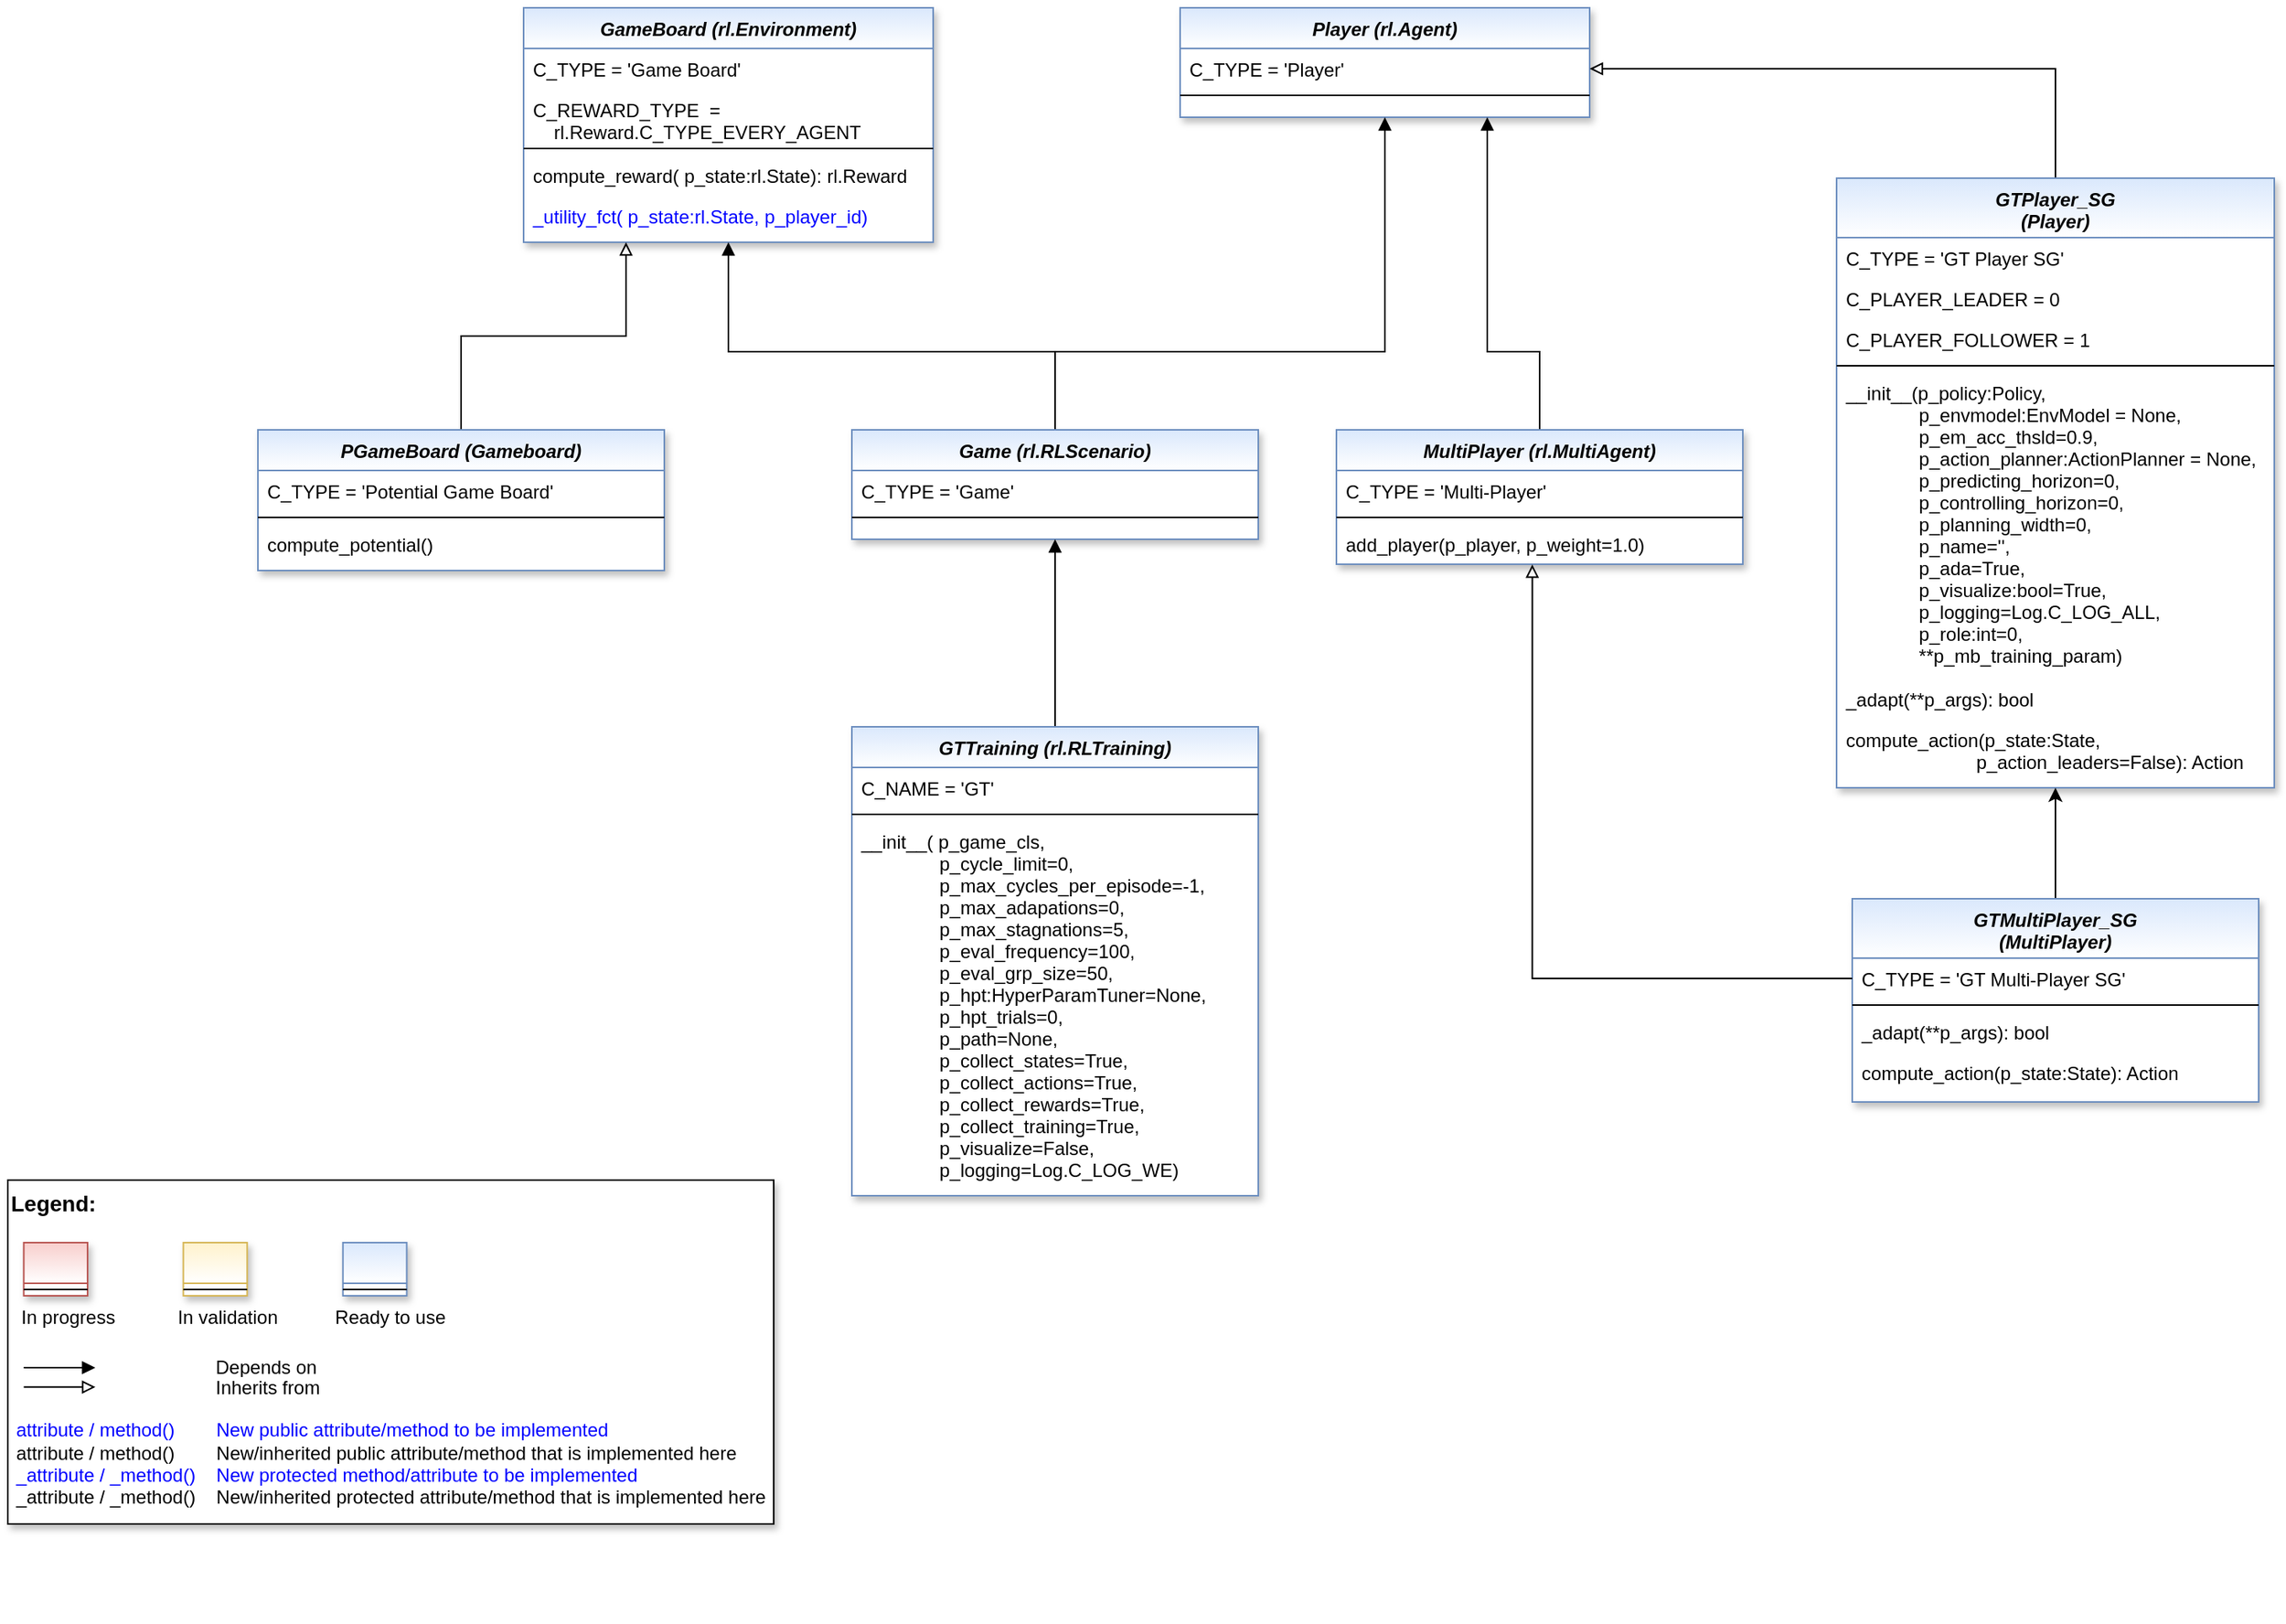 <mxfile version="21.6.5" type="device">
  <diagram id="C5RBs43oDa-KdzZeNtuy" name="Page-1">
    <mxGraphModel dx="1434" dy="956" grid="1" gridSize="10" guides="1" tooltips="1" connect="1" arrows="1" fold="1" page="1" pageScale="1" pageWidth="2336" pageHeight="1654" math="0" shadow="0">
      <root>
        <mxCell id="WIyWlLk6GJQsqaUBKTNV-0" />
        <mxCell id="WIyWlLk6GJQsqaUBKTNV-1" parent="WIyWlLk6GJQsqaUBKTNV-0" />
        <mxCell id="YwcJyiYA8xpYUULvoIaP-0" value="" style="group" parent="WIyWlLk6GJQsqaUBKTNV-1" vertex="1" connectable="0">
          <mxGeometry x="610" y="950" width="490" height="220" as="geometry" />
        </mxCell>
        <mxCell id="YwcJyiYA8xpYUULvoIaP-1" value="&lt;font color=&quot;#000000&quot; size=&quot;1&quot;&gt;&lt;b style=&quot;font-size: 14px&quot;&gt;Legend:&lt;br&gt;&lt;/b&gt;&lt;/font&gt;&lt;br&gt;&lt;br&gt;&lt;br&gt;&lt;font color=&quot;#0000ff&quot; style=&quot;font-size: 6px&quot;&gt;&lt;br&gt;&lt;/font&gt;&lt;span style=&quot;color: rgb(0 , 0 , 0)&quot;&gt;&lt;font style=&quot;font-size: 4px&quot;&gt;&amp;nbsp; &amp;nbsp;&lt;/font&gt;&amp;nbsp;In progress&amp;nbsp; &amp;nbsp; &amp;nbsp; &amp;nbsp; &amp;nbsp; &amp;nbsp; In validation&amp;nbsp; &amp;nbsp; &amp;nbsp; &amp;nbsp; &amp;nbsp; &amp;nbsp;Ready to use&lt;/span&gt;&lt;font color=&quot;#000000&quot;&gt;&amp;nbsp;&lt;br&gt;&lt;/font&gt;&lt;font color=&quot;#0000ff&quot;&gt;&lt;br&gt;&lt;br&gt;&lt;br&gt;&lt;br&gt;&amp;nbsp;attribute / method()&amp;nbsp; &amp;nbsp; &amp;nbsp; &amp;nbsp; New public attribute/method to be implemented&lt;/font&gt;&lt;br&gt;&lt;font color=&quot;#000000&quot;&gt;&amp;nbsp;&lt;/font&gt;&lt;font color=&quot;#000000&quot;&gt;attribute / method()&lt;span&gt; &lt;/span&gt;&amp;nbsp; &amp;nbsp; &amp;nbsp; &amp;nbsp;New/inherited public attribute/method that is implemented here&lt;br&gt;&lt;/font&gt;&lt;font color=&quot;#0000ff&quot;&gt;&amp;nbsp;_attribute /&amp;nbsp;&lt;/font&gt;&lt;font color=&quot;#0000ff&quot;&gt;_method()&amp;nbsp; &amp;nbsp; New protected method/attribute to be implemented&lt;/font&gt;&lt;br&gt;&lt;font color=&quot;#000000&quot;&gt;&amp;nbsp;_attribute / _method()&amp;nbsp; &amp;nbsp; New/inherited protected attribute/method that is implemented here&lt;br&gt;&lt;/font&gt;&lt;font color=&quot;#000000&quot;&gt;&lt;br&gt;&lt;br&gt;&lt;br&gt;&lt;br&gt;&lt;br&gt;&lt;/font&gt;" style="text;html=1;align=left;verticalAlign=top;whiteSpace=wrap;rounded=0;fontColor=#006600;strokeColor=#000000;shadow=1;fillColor=#ffffff;" parent="YwcJyiYA8xpYUULvoIaP-0" vertex="1">
          <mxGeometry width="490.0" height="220" as="geometry" />
        </mxCell>
        <mxCell id="YwcJyiYA8xpYUULvoIaP-2" value="Depends on" style="endArrow=block;html=1;labelPosition=right;verticalLabelPosition=middle;align=left;verticalAlign=middle;endFill=1;fontSize=12;" parent="YwcJyiYA8xpYUULvoIaP-0" edge="1">
          <mxGeometry x="-1623.125" y="-2180" width="51.042" height="50" as="geometry">
            <mxPoint x="10.208" y="120.003" as="sourcePoint" />
            <mxPoint x="55.991" y="120.003" as="targetPoint" />
            <mxPoint x="98" as="offset" />
            <Array as="points">
              <mxPoint x="30.625" y="120" />
            </Array>
          </mxGeometry>
        </mxCell>
        <mxCell id="YwcJyiYA8xpYUULvoIaP-3" value="Inherits from" style="endArrow=block;html=1;labelPosition=right;verticalLabelPosition=middle;align=left;verticalAlign=middle;endFill=0;fontSize=12;" parent="YwcJyiYA8xpYUULvoIaP-0" edge="1">
          <mxGeometry x="-1623.125" y="-2180" width="51.042" height="50" as="geometry">
            <mxPoint x="10.208" y="132.385" as="sourcePoint" />
            <mxPoint x="55.991" y="132.385" as="targetPoint" />
            <mxPoint x="98" y="1" as="offset" />
          </mxGeometry>
        </mxCell>
        <mxCell id="YwcJyiYA8xpYUULvoIaP-4" value="" style="swimlane;fontStyle=3;align=center;verticalAlign=top;childLayout=stackLayout;horizontal=1;startSize=26;horizontalStack=0;resizeParent=1;resizeLast=0;collapsible=1;marginBottom=0;rounded=0;shadow=1;strokeWidth=1;fillColor=#f8cecc;strokeColor=#b85450;gradientColor=#ffffff;swimlaneFillColor=#ffffff;" parent="YwcJyiYA8xpYUULvoIaP-0" vertex="1">
          <mxGeometry x="10.208" y="40" width="40.833" height="34" as="geometry">
            <mxRectangle x="230" y="140" width="160" height="26" as="alternateBounds" />
          </mxGeometry>
        </mxCell>
        <mxCell id="YwcJyiYA8xpYUULvoIaP-5" value="" style="line;html=1;strokeWidth=1;align=left;verticalAlign=middle;spacingTop=-1;spacingLeft=3;spacingRight=3;rotatable=0;labelPosition=right;points=[];portConstraint=eastwest;" parent="YwcJyiYA8xpYUULvoIaP-4" vertex="1">
          <mxGeometry y="26" width="40.833" height="8" as="geometry" />
        </mxCell>
        <mxCell id="YwcJyiYA8xpYUULvoIaP-6" value="" style="swimlane;fontStyle=3;align=center;verticalAlign=top;childLayout=stackLayout;horizontal=1;startSize=26;horizontalStack=0;resizeParent=1;resizeLast=0;collapsible=1;marginBottom=0;rounded=0;shadow=1;strokeWidth=1;fillColor=#fff2cc;strokeColor=#d6b656;gradientColor=#ffffff;swimlaneFillColor=#ffffff;" parent="YwcJyiYA8xpYUULvoIaP-0" vertex="1">
          <mxGeometry x="112.292" y="40" width="40.833" height="34" as="geometry">
            <mxRectangle x="230" y="140" width="160" height="26" as="alternateBounds" />
          </mxGeometry>
        </mxCell>
        <mxCell id="YwcJyiYA8xpYUULvoIaP-7" value="" style="line;html=1;strokeWidth=1;align=left;verticalAlign=middle;spacingTop=-1;spacingLeft=3;spacingRight=3;rotatable=0;labelPosition=right;points=[];portConstraint=eastwest;" parent="YwcJyiYA8xpYUULvoIaP-6" vertex="1">
          <mxGeometry y="26" width="40.833" height="8" as="geometry" />
        </mxCell>
        <mxCell id="YwcJyiYA8xpYUULvoIaP-8" value="" style="swimlane;fontStyle=3;align=center;verticalAlign=top;childLayout=stackLayout;horizontal=1;startSize=26;horizontalStack=0;resizeParent=1;resizeLast=0;collapsible=1;marginBottom=0;rounded=0;shadow=1;strokeWidth=1;fillColor=#dae8fc;strokeColor=#6c8ebf;gradientColor=#ffffff;swimlaneFillColor=#ffffff;" parent="YwcJyiYA8xpYUULvoIaP-0" vertex="1">
          <mxGeometry x="214.375" y="40" width="40.833" height="34" as="geometry">
            <mxRectangle x="230" y="140" width="160" height="26" as="alternateBounds" />
          </mxGeometry>
        </mxCell>
        <mxCell id="YwcJyiYA8xpYUULvoIaP-9" value="" style="line;html=1;strokeWidth=1;align=left;verticalAlign=middle;spacingTop=-1;spacingLeft=3;spacingRight=3;rotatable=0;labelPosition=right;points=[];portConstraint=eastwest;" parent="YwcJyiYA8xpYUULvoIaP-8" vertex="1">
          <mxGeometry y="26" width="40.833" height="8" as="geometry" />
        </mxCell>
        <mxCell id="txXCzBs2dMcAB43p3r7v-0" value="Player (rl.Agent)" style="swimlane;fontStyle=3;align=center;verticalAlign=top;childLayout=stackLayout;horizontal=1;startSize=26;horizontalStack=0;resizeParent=1;resizeLast=0;collapsible=1;marginBottom=0;rounded=0;shadow=1;strokeWidth=1;fillColor=#dae8fc;strokeColor=#6c8ebf;gradientColor=#ffffff;swimlaneFillColor=#ffffff;" parent="WIyWlLk6GJQsqaUBKTNV-1" vertex="1">
          <mxGeometry x="1360" y="200" width="262" height="70" as="geometry">
            <mxRectangle x="230" y="140" width="160" height="26" as="alternateBounds" />
          </mxGeometry>
        </mxCell>
        <mxCell id="txXCzBs2dMcAB43p3r7v-1" value="C_TYPE = &#39;Player&#39;" style="text;align=left;verticalAlign=top;spacingLeft=4;spacingRight=4;overflow=hidden;rotatable=0;points=[[0,0.5],[1,0.5]];portConstraint=eastwest;" parent="txXCzBs2dMcAB43p3r7v-0" vertex="1">
          <mxGeometry y="26" width="262" height="26" as="geometry" />
        </mxCell>
        <mxCell id="txXCzBs2dMcAB43p3r7v-2" value="" style="line;html=1;strokeWidth=1;align=left;verticalAlign=middle;spacingTop=-1;spacingLeft=3;spacingRight=3;rotatable=0;labelPosition=right;points=[];portConstraint=eastwest;" parent="txXCzBs2dMcAB43p3r7v-0" vertex="1">
          <mxGeometry y="52" width="262" height="8" as="geometry" />
        </mxCell>
        <mxCell id="txXCzBs2dMcAB43p3r7v-3" value="GameBoard (rl.Environment)" style="swimlane;fontStyle=3;align=center;verticalAlign=top;childLayout=stackLayout;horizontal=1;startSize=26;horizontalStack=0;resizeParent=1;resizeLast=0;collapsible=1;marginBottom=0;rounded=0;shadow=1;strokeWidth=1;fillColor=#dae8fc;strokeColor=#6c8ebf;gradientColor=#ffffff;swimlaneFillColor=#ffffff;" parent="WIyWlLk6GJQsqaUBKTNV-1" vertex="1">
          <mxGeometry x="940" y="200" width="262" height="150" as="geometry">
            <mxRectangle x="230" y="140" width="160" height="26" as="alternateBounds" />
          </mxGeometry>
        </mxCell>
        <mxCell id="txXCzBs2dMcAB43p3r7v-4" value="C_TYPE = &#39;Game Board&#39;" style="text;align=left;verticalAlign=top;spacingLeft=4;spacingRight=4;overflow=hidden;rotatable=0;points=[[0,0.5],[1,0.5]];portConstraint=eastwest;" parent="txXCzBs2dMcAB43p3r7v-3" vertex="1">
          <mxGeometry y="26" width="262" height="26" as="geometry" />
        </mxCell>
        <mxCell id="txXCzBs2dMcAB43p3r7v-5" value="C_REWARD_TYPE  = &#xa;    rl.Reward.C_TYPE_EVERY_AGENT" style="text;align=left;verticalAlign=top;spacingLeft=4;spacingRight=4;overflow=hidden;rotatable=0;points=[[0,0.5],[1,0.5]];portConstraint=eastwest;" parent="txXCzBs2dMcAB43p3r7v-3" vertex="1">
          <mxGeometry y="52" width="262" height="34" as="geometry" />
        </mxCell>
        <mxCell id="txXCzBs2dMcAB43p3r7v-6" value="" style="line;html=1;strokeWidth=1;align=left;verticalAlign=middle;spacingTop=-1;spacingLeft=3;spacingRight=3;rotatable=0;labelPosition=right;points=[];portConstraint=eastwest;" parent="txXCzBs2dMcAB43p3r7v-3" vertex="1">
          <mxGeometry y="86" width="262" height="8" as="geometry" />
        </mxCell>
        <mxCell id="txXCzBs2dMcAB43p3r7v-7" value="compute_reward( p_state:rl.State): rl.Reward" style="text;align=left;verticalAlign=top;spacingLeft=4;spacingRight=4;overflow=hidden;rotatable=0;points=[[0,0.5],[1,0.5]];portConstraint=eastwest;" parent="txXCzBs2dMcAB43p3r7v-3" vertex="1">
          <mxGeometry y="94" width="262" height="26" as="geometry" />
        </mxCell>
        <mxCell id="txXCzBs2dMcAB43p3r7v-8" value="_utility_fct( p_state:rl.State, p_player_id)" style="text;align=left;verticalAlign=top;spacingLeft=4;spacingRight=4;overflow=hidden;rotatable=0;points=[[0,0.5],[1,0.5]];portConstraint=eastwest;fontColor=#0000FF;" parent="txXCzBs2dMcAB43p3r7v-3" vertex="1">
          <mxGeometry y="120" width="262" height="26" as="geometry" />
        </mxCell>
        <mxCell id="txXCzBs2dMcAB43p3r7v-9" style="edgeStyle=orthogonalEdgeStyle;rounded=0;orthogonalLoop=1;jettySize=auto;html=1;entryX=0.5;entryY=1;entryDx=0;entryDy=0;endArrow=block;endFill=1;exitX=0.5;exitY=0;exitDx=0;exitDy=0;" parent="WIyWlLk6GJQsqaUBKTNV-1" source="txXCzBs2dMcAB43p3r7v-11" target="txXCzBs2dMcAB43p3r7v-3" edge="1">
          <mxGeometry relative="1" as="geometry">
            <Array as="points">
              <mxPoint x="1260" y="420" />
              <mxPoint x="1068" y="420" />
            </Array>
          </mxGeometry>
        </mxCell>
        <mxCell id="txXCzBs2dMcAB43p3r7v-10" style="edgeStyle=orthogonalEdgeStyle;rounded=0;orthogonalLoop=1;jettySize=auto;html=1;entryX=0.5;entryY=1;entryDx=0;entryDy=0;endArrow=block;endFill=1;exitX=0.5;exitY=0;exitDx=0;exitDy=0;" parent="WIyWlLk6GJQsqaUBKTNV-1" source="txXCzBs2dMcAB43p3r7v-11" target="txXCzBs2dMcAB43p3r7v-0" edge="1">
          <mxGeometry relative="1" as="geometry">
            <Array as="points">
              <mxPoint x="1260" y="420" />
              <mxPoint x="1448" y="420" />
            </Array>
          </mxGeometry>
        </mxCell>
        <mxCell id="txXCzBs2dMcAB43p3r7v-11" value="Game (rl.RLScenario)" style="swimlane;fontStyle=3;align=center;verticalAlign=top;childLayout=stackLayout;horizontal=1;startSize=26;horizontalStack=0;resizeParent=1;resizeLast=0;collapsible=1;marginBottom=0;rounded=0;shadow=1;strokeWidth=1;fillColor=#dae8fc;strokeColor=#6c8ebf;gradientColor=#ffffff;swimlaneFillColor=#ffffff;" parent="WIyWlLk6GJQsqaUBKTNV-1" vertex="1">
          <mxGeometry x="1150" y="470" width="260" height="70" as="geometry">
            <mxRectangle x="230" y="140" width="160" height="26" as="alternateBounds" />
          </mxGeometry>
        </mxCell>
        <mxCell id="txXCzBs2dMcAB43p3r7v-12" value="C_TYPE = &#39;Game&#39;" style="text;align=left;verticalAlign=top;spacingLeft=4;spacingRight=4;overflow=hidden;rotatable=0;points=[[0,0.5],[1,0.5]];portConstraint=eastwest;" parent="txXCzBs2dMcAB43p3r7v-11" vertex="1">
          <mxGeometry y="26" width="260" height="26" as="geometry" />
        </mxCell>
        <mxCell id="txXCzBs2dMcAB43p3r7v-13" value="" style="line;html=1;strokeWidth=1;align=left;verticalAlign=middle;spacingTop=-1;spacingLeft=3;spacingRight=3;rotatable=0;labelPosition=right;points=[];portConstraint=eastwest;" parent="txXCzBs2dMcAB43p3r7v-11" vertex="1">
          <mxGeometry y="52" width="260" height="8" as="geometry" />
        </mxCell>
        <mxCell id="txXCzBs2dMcAB43p3r7v-14" style="edgeStyle=orthogonalEdgeStyle;rounded=0;orthogonalLoop=1;jettySize=auto;html=1;entryX=0.25;entryY=1;entryDx=0;entryDy=0;endArrow=block;endFill=0;" parent="WIyWlLk6GJQsqaUBKTNV-1" source="txXCzBs2dMcAB43p3r7v-15" target="txXCzBs2dMcAB43p3r7v-3" edge="1">
          <mxGeometry relative="1" as="geometry">
            <mxPoint x="1020" y="380" as="targetPoint" />
          </mxGeometry>
        </mxCell>
        <mxCell id="txXCzBs2dMcAB43p3r7v-15" value="PGameBoard (Gameboard)" style="swimlane;fontStyle=3;align=center;verticalAlign=top;childLayout=stackLayout;horizontal=1;startSize=26;horizontalStack=0;resizeParent=1;resizeLast=0;collapsible=1;marginBottom=0;rounded=0;shadow=1;strokeWidth=1;fillColor=#dae8fc;strokeColor=#6c8ebf;gradientColor=#ffffff;swimlaneFillColor=#ffffff;" parent="WIyWlLk6GJQsqaUBKTNV-1" vertex="1">
          <mxGeometry x="770" y="470" width="260" height="90" as="geometry">
            <mxRectangle x="230" y="140" width="160" height="26" as="alternateBounds" />
          </mxGeometry>
        </mxCell>
        <mxCell id="txXCzBs2dMcAB43p3r7v-16" value="C_TYPE = &#39;Potential Game Board&#39;" style="text;align=left;verticalAlign=top;spacingLeft=4;spacingRight=4;overflow=hidden;rotatable=0;points=[[0,0.5],[1,0.5]];portConstraint=eastwest;" parent="txXCzBs2dMcAB43p3r7v-15" vertex="1">
          <mxGeometry y="26" width="260" height="26" as="geometry" />
        </mxCell>
        <mxCell id="txXCzBs2dMcAB43p3r7v-17" value="" style="line;html=1;strokeWidth=1;align=left;verticalAlign=middle;spacingTop=-1;spacingLeft=3;spacingRight=3;rotatable=0;labelPosition=right;points=[];portConstraint=eastwest;" parent="txXCzBs2dMcAB43p3r7v-15" vertex="1">
          <mxGeometry y="52" width="260" height="8" as="geometry" />
        </mxCell>
        <mxCell id="txXCzBs2dMcAB43p3r7v-18" value="compute_potential()" style="text;align=left;verticalAlign=top;spacingLeft=4;spacingRight=4;overflow=hidden;rotatable=0;points=[[0,0.5],[1,0.5]];portConstraint=eastwest;" parent="txXCzBs2dMcAB43p3r7v-15" vertex="1">
          <mxGeometry y="60" width="260" height="26" as="geometry" />
        </mxCell>
        <mxCell id="txXCzBs2dMcAB43p3r7v-19" style="edgeStyle=orthogonalEdgeStyle;rounded=0;orthogonalLoop=1;jettySize=auto;html=1;entryX=0.75;entryY=1;entryDx=0;entryDy=0;endArrow=block;endFill=1;exitX=0.5;exitY=0;exitDx=0;exitDy=0;" parent="WIyWlLk6GJQsqaUBKTNV-1" source="txXCzBs2dMcAB43p3r7v-20" target="txXCzBs2dMcAB43p3r7v-0" edge="1">
          <mxGeometry relative="1" as="geometry">
            <Array as="points">
              <mxPoint x="1590" y="420" />
              <mxPoint x="1557" y="420" />
            </Array>
          </mxGeometry>
        </mxCell>
        <mxCell id="txXCzBs2dMcAB43p3r7v-20" value="MultiPlayer (rl.MultiAgent)" style="swimlane;fontStyle=3;align=center;verticalAlign=top;childLayout=stackLayout;horizontal=1;startSize=26;horizontalStack=0;resizeParent=1;resizeLast=0;collapsible=1;marginBottom=0;rounded=0;shadow=1;strokeWidth=1;fillColor=#dae8fc;strokeColor=#6c8ebf;gradientColor=#ffffff;swimlaneFillColor=#ffffff;" parent="WIyWlLk6GJQsqaUBKTNV-1" vertex="1">
          <mxGeometry x="1460" y="470" width="260" height="86" as="geometry">
            <mxRectangle x="230" y="140" width="160" height="26" as="alternateBounds" />
          </mxGeometry>
        </mxCell>
        <mxCell id="txXCzBs2dMcAB43p3r7v-21" value="C_TYPE = &#39;Multi-Player&#39;" style="text;align=left;verticalAlign=top;spacingLeft=4;spacingRight=4;overflow=hidden;rotatable=0;points=[[0,0.5],[1,0.5]];portConstraint=eastwest;" parent="txXCzBs2dMcAB43p3r7v-20" vertex="1">
          <mxGeometry y="26" width="260" height="26" as="geometry" />
        </mxCell>
        <mxCell id="txXCzBs2dMcAB43p3r7v-22" value="" style="line;html=1;strokeWidth=1;align=left;verticalAlign=middle;spacingTop=-1;spacingLeft=3;spacingRight=3;rotatable=0;labelPosition=right;points=[];portConstraint=eastwest;" parent="txXCzBs2dMcAB43p3r7v-20" vertex="1">
          <mxGeometry y="52" width="260" height="8" as="geometry" />
        </mxCell>
        <mxCell id="txXCzBs2dMcAB43p3r7v-23" value="add_player(p_player, p_weight=1.0)" style="text;align=left;verticalAlign=top;spacingLeft=4;spacingRight=4;overflow=hidden;rotatable=0;points=[[0,0.5],[1,0.5]];portConstraint=eastwest;" parent="txXCzBs2dMcAB43p3r7v-20" vertex="1">
          <mxGeometry y="60" width="260" height="26" as="geometry" />
        </mxCell>
        <mxCell id="txXCzBs2dMcAB43p3r7v-24" style="edgeStyle=orthogonalEdgeStyle;rounded=0;orthogonalLoop=1;jettySize=auto;html=1;entryX=0.5;entryY=1;entryDx=0;entryDy=0;endArrow=block;endFill=1;" parent="WIyWlLk6GJQsqaUBKTNV-1" source="txXCzBs2dMcAB43p3r7v-25" target="txXCzBs2dMcAB43p3r7v-11" edge="1">
          <mxGeometry relative="1" as="geometry" />
        </mxCell>
        <mxCell id="txXCzBs2dMcAB43p3r7v-25" value="GTTraining (rl.RLTraining)" style="swimlane;fontStyle=3;align=center;verticalAlign=top;childLayout=stackLayout;horizontal=1;startSize=26;horizontalStack=0;resizeParent=1;resizeLast=0;collapsible=1;marginBottom=0;rounded=0;shadow=1;strokeWidth=1;fillColor=#dae8fc;strokeColor=#6c8ebf;swimlaneFillColor=#ffffff;gradientColor=#ffffff;glass=0;" parent="WIyWlLk6GJQsqaUBKTNV-1" vertex="1">
          <mxGeometry x="1150" y="660" width="260" height="300" as="geometry">
            <mxRectangle x="230" y="140" width="160" height="26" as="alternateBounds" />
          </mxGeometry>
        </mxCell>
        <mxCell id="txXCzBs2dMcAB43p3r7v-26" value="C_NAME = &#39;GT&#39;" style="text;align=left;verticalAlign=top;spacingLeft=4;spacingRight=4;overflow=hidden;rotatable=0;points=[[0,0.5],[1,0.5]];portConstraint=eastwest;" parent="txXCzBs2dMcAB43p3r7v-25" vertex="1">
          <mxGeometry y="26" width="260" height="26" as="geometry" />
        </mxCell>
        <mxCell id="txXCzBs2dMcAB43p3r7v-27" value="" style="line;html=1;strokeWidth=1;align=left;verticalAlign=middle;spacingTop=-1;spacingLeft=3;spacingRight=3;rotatable=0;labelPosition=right;points=[];portConstraint=eastwest;" parent="txXCzBs2dMcAB43p3r7v-25" vertex="1">
          <mxGeometry y="52" width="260" height="8" as="geometry" />
        </mxCell>
        <mxCell id="txXCzBs2dMcAB43p3r7v-28" value="__init__( p_game_cls, &#xa;               p_cycle_limit=0,&#xa;               p_max_cycles_per_episode=-1, &#xa;               p_max_adapations=0,&#xa;               p_max_stagnations=5,&#xa;               p_eval_frequency=100,&#xa;               p_eval_grp_size=50,&#xa;               p_hpt:HyperParamTuner=None,&#xa;               p_hpt_trials=0,&#xa;               p_path=None,&#xa;               p_collect_states=True,&#xa;               p_collect_actions=True,&#xa;               p_collect_rewards=True,&#xa;               p_collect_training=True,&#xa;               p_visualize=False,&#xa;               p_logging=Log.C_LOG_WE)" style="text;align=left;verticalAlign=top;spacingLeft=4;spacingRight=4;overflow=hidden;rotatable=0;points=[[0,0.5],[1,0.5]];portConstraint=eastwest;" parent="txXCzBs2dMcAB43p3r7v-25" vertex="1">
          <mxGeometry y="60" width="260" height="240" as="geometry" />
        </mxCell>
        <mxCell id="txXCzBs2dMcAB43p3r7v-29" style="edgeStyle=orthogonalEdgeStyle;rounded=0;orthogonalLoop=1;jettySize=auto;html=1;exitX=0.5;exitY=0;exitDx=0;exitDy=0;endArrow=block;endFill=0;" parent="WIyWlLk6GJQsqaUBKTNV-1" source="txXCzBs2dMcAB43p3r7v-30" target="txXCzBs2dMcAB43p3r7v-1" edge="1">
          <mxGeometry relative="1" as="geometry" />
        </mxCell>
        <mxCell id="txXCzBs2dMcAB43p3r7v-30" value="GTPlayer_SG&#xa;(Player)" style="swimlane;fontStyle=3;align=center;verticalAlign=top;childLayout=stackLayout;horizontal=1;startSize=38;horizontalStack=0;resizeParent=1;resizeLast=0;collapsible=1;marginBottom=0;rounded=0;shadow=1;strokeWidth=1;fillColor=#dae8fc;strokeColor=#6c8ebf;swimlaneFillColor=#ffffff;gradientColor=#FFFFFF;" parent="WIyWlLk6GJQsqaUBKTNV-1" vertex="1">
          <mxGeometry x="1780" y="309" width="280" height="390" as="geometry">
            <mxRectangle x="230" y="140" width="160" height="26" as="alternateBounds" />
          </mxGeometry>
        </mxCell>
        <mxCell id="txXCzBs2dMcAB43p3r7v-31" value="C_TYPE = &#39;GT Player SG&#39;" style="text;align=left;verticalAlign=top;spacingLeft=4;spacingRight=4;overflow=hidden;rotatable=0;points=[[0,0.5],[1,0.5]];portConstraint=eastwest;" parent="txXCzBs2dMcAB43p3r7v-30" vertex="1">
          <mxGeometry y="38" width="280" height="26" as="geometry" />
        </mxCell>
        <mxCell id="txXCzBs2dMcAB43p3r7v-32" value="C_PLAYER_LEADER = 0" style="text;align=left;verticalAlign=top;spacingLeft=4;spacingRight=4;overflow=hidden;rotatable=0;points=[[0,0.5],[1,0.5]];portConstraint=eastwest;" parent="txXCzBs2dMcAB43p3r7v-30" vertex="1">
          <mxGeometry y="64" width="280" height="26" as="geometry" />
        </mxCell>
        <mxCell id="txXCzBs2dMcAB43p3r7v-33" value="C_PLAYER_FOLLOWER = 1" style="text;align=left;verticalAlign=top;spacingLeft=4;spacingRight=4;overflow=hidden;rotatable=0;points=[[0,0.5],[1,0.5]];portConstraint=eastwest;" parent="txXCzBs2dMcAB43p3r7v-30" vertex="1">
          <mxGeometry y="90" width="280" height="26" as="geometry" />
        </mxCell>
        <mxCell id="txXCzBs2dMcAB43p3r7v-34" value="" style="line;html=1;strokeWidth=1;align=left;verticalAlign=middle;spacingTop=-1;spacingLeft=3;spacingRight=3;rotatable=0;labelPosition=right;points=[];portConstraint=eastwest;" parent="txXCzBs2dMcAB43p3r7v-30" vertex="1">
          <mxGeometry y="116" width="280" height="8" as="geometry" />
        </mxCell>
        <mxCell id="txXCzBs2dMcAB43p3r7v-35" value="__init__(p_policy:Policy,&#xa;              p_envmodel:EnvModel = None,&#xa;              p_em_acc_thsld=0.9,&#xa;              p_action_planner:ActionPlanner = None,&#xa;              p_predicting_horizon=0,&#xa;              p_controlling_horizon=0,&#xa;              p_planning_width=0,&#xa;              p_name=&#39;&#39;,&#xa;              p_ada=True,&#xa;              p_visualize:bool=True,&#xa;              p_logging=Log.C_LOG_ALL,&#xa;              p_role:int=0,&#xa;              **p_mb_training_param)" style="text;align=left;verticalAlign=top;spacingLeft=4;spacingRight=4;overflow=hidden;rotatable=0;points=[[0,0.5],[1,0.5]];portConstraint=eastwest;" parent="txXCzBs2dMcAB43p3r7v-30" vertex="1">
          <mxGeometry y="124" width="280" height="196" as="geometry" />
        </mxCell>
        <mxCell id="txXCzBs2dMcAB43p3r7v-36" value="_adapt(**p_args): bool" style="text;align=left;verticalAlign=top;spacingLeft=4;spacingRight=4;overflow=hidden;rotatable=0;points=[[0,0.5],[1,0.5]];portConstraint=eastwest;" parent="txXCzBs2dMcAB43p3r7v-30" vertex="1">
          <mxGeometry y="320" width="280" height="26" as="geometry" />
        </mxCell>
        <mxCell id="txXCzBs2dMcAB43p3r7v-37" value="compute_action(p_state:State,&#xa;                           p_action_leaders=False): Action" style="text;align=left;verticalAlign=top;spacingLeft=4;spacingRight=4;overflow=hidden;rotatable=0;points=[[0,0.5],[1,0.5]];portConstraint=eastwest;" parent="txXCzBs2dMcAB43p3r7v-30" vertex="1">
          <mxGeometry y="346" width="280" height="44" as="geometry" />
        </mxCell>
        <mxCell id="txXCzBs2dMcAB43p3r7v-38" style="edgeStyle=orthogonalEdgeStyle;rounded=0;orthogonalLoop=1;jettySize=auto;html=1;exitX=0.5;exitY=0;exitDx=0;exitDy=0;entryX=0.5;entryY=1;entryDx=0;entryDy=0;endArrow=classic;endFill=1;" parent="WIyWlLk6GJQsqaUBKTNV-1" source="txXCzBs2dMcAB43p3r7v-39" target="txXCzBs2dMcAB43p3r7v-30" edge="1">
          <mxGeometry relative="1" as="geometry" />
        </mxCell>
        <mxCell id="txXCzBs2dMcAB43p3r7v-39" value="GTMultiPlayer_SG&#xa;(MultiPlayer)" style="swimlane;fontStyle=3;align=center;verticalAlign=top;childLayout=stackLayout;horizontal=1;startSize=38;horizontalStack=0;resizeParent=1;resizeLast=0;collapsible=1;marginBottom=0;rounded=0;shadow=1;strokeWidth=1;fillColor=#dae8fc;strokeColor=#6c8ebf;swimlaneFillColor=#ffffff;gradientColor=#FFFFFF;" parent="WIyWlLk6GJQsqaUBKTNV-1" vertex="1">
          <mxGeometry x="1790" y="770" width="260" height="130" as="geometry">
            <mxRectangle x="230" y="140" width="160" height="26" as="alternateBounds" />
          </mxGeometry>
        </mxCell>
        <mxCell id="txXCzBs2dMcAB43p3r7v-40" value="C_TYPE = &#39;GT Multi-Player SG&#39;" style="text;align=left;verticalAlign=top;spacingLeft=4;spacingRight=4;overflow=hidden;rotatable=0;points=[[0,0.5],[1,0.5]];portConstraint=eastwest;" parent="txXCzBs2dMcAB43p3r7v-39" vertex="1">
          <mxGeometry y="38" width="260" height="26" as="geometry" />
        </mxCell>
        <mxCell id="txXCzBs2dMcAB43p3r7v-41" value="" style="line;html=1;strokeWidth=1;align=left;verticalAlign=middle;spacingTop=-1;spacingLeft=3;spacingRight=3;rotatable=0;labelPosition=right;points=[];portConstraint=eastwest;" parent="txXCzBs2dMcAB43p3r7v-39" vertex="1">
          <mxGeometry y="64" width="260" height="8" as="geometry" />
        </mxCell>
        <mxCell id="txXCzBs2dMcAB43p3r7v-42" value="_adapt(**p_args): bool" style="text;align=left;verticalAlign=top;spacingLeft=4;spacingRight=4;overflow=hidden;rotatable=0;points=[[0,0.5],[1,0.5]];portConstraint=eastwest;" parent="txXCzBs2dMcAB43p3r7v-39" vertex="1">
          <mxGeometry y="72" width="260" height="26" as="geometry" />
        </mxCell>
        <mxCell id="txXCzBs2dMcAB43p3r7v-43" value="compute_action(p_state:State): Action" style="text;align=left;verticalAlign=top;spacingLeft=4;spacingRight=4;overflow=hidden;rotatable=0;points=[[0,0.5],[1,0.5]];portConstraint=eastwest;" parent="txXCzBs2dMcAB43p3r7v-39" vertex="1">
          <mxGeometry y="98" width="260" height="22" as="geometry" />
        </mxCell>
        <mxCell id="txXCzBs2dMcAB43p3r7v-44" style="edgeStyle=orthogonalEdgeStyle;rounded=0;orthogonalLoop=1;jettySize=auto;html=1;exitX=0;exitY=0.5;exitDx=0;exitDy=0;entryX=0.482;entryY=1.007;entryDx=0;entryDy=0;entryPerimeter=0;endArrow=block;endFill=0;" parent="WIyWlLk6GJQsqaUBKTNV-1" source="txXCzBs2dMcAB43p3r7v-40" target="txXCzBs2dMcAB43p3r7v-23" edge="1">
          <mxGeometry relative="1" as="geometry" />
        </mxCell>
      </root>
    </mxGraphModel>
  </diagram>
</mxfile>
